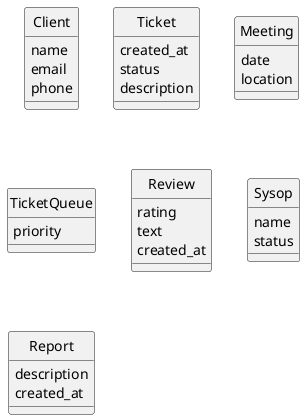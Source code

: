 @startuml main

skinparam linetype ortho
hide circle

entity "Client" as client {
  name
  email
  phone
}

entity "Ticket" as ticket {
  created_at
  status
  description
}

entity "Meeting" as meeting {
  date
  location
}

entity "TicketQueue" as ticketQueue {
  priority
}

entity "Review" as review {
  rating
  text
  created_at
}

entity "Sysop" as sysop {
  name
  status
}

entity "Report" as report {
  description
  created_at
}

@enduml

